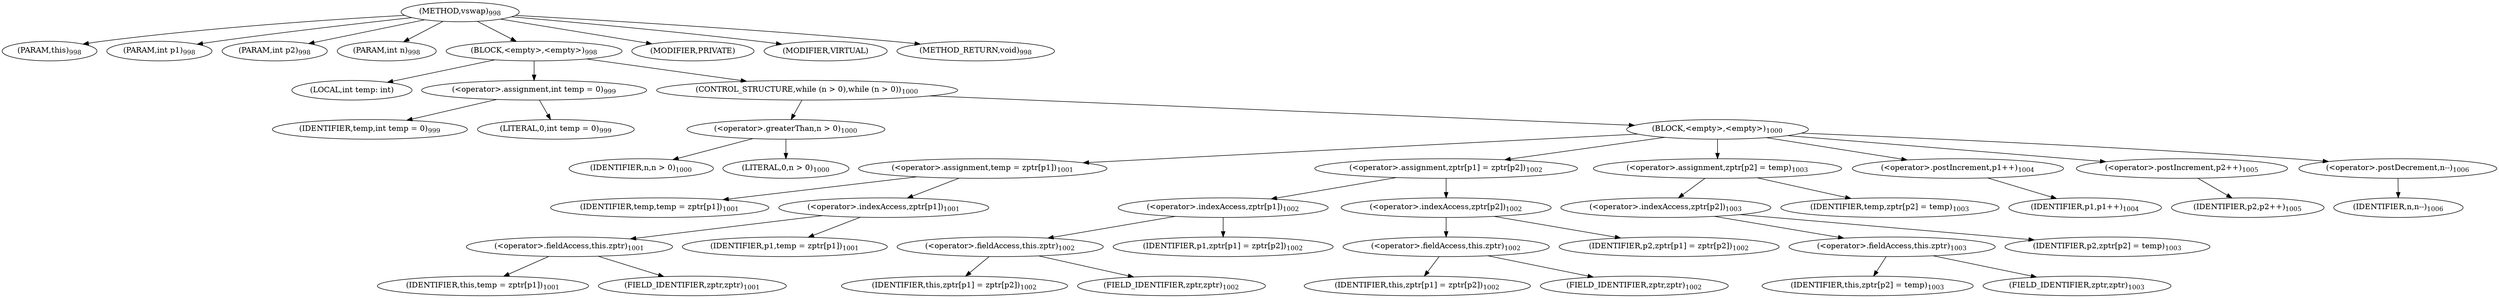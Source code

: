 digraph "vswap" {  
"3260" [label = <(METHOD,vswap)<SUB>998</SUB>> ]
"3261" [label = <(PARAM,this)<SUB>998</SUB>> ]
"3262" [label = <(PARAM,int p1)<SUB>998</SUB>> ]
"3263" [label = <(PARAM,int p2)<SUB>998</SUB>> ]
"3264" [label = <(PARAM,int n)<SUB>998</SUB>> ]
"3265" [label = <(BLOCK,&lt;empty&gt;,&lt;empty&gt;)<SUB>998</SUB>> ]
"3266" [label = <(LOCAL,int temp: int)> ]
"3267" [label = <(&lt;operator&gt;.assignment,int temp = 0)<SUB>999</SUB>> ]
"3268" [label = <(IDENTIFIER,temp,int temp = 0)<SUB>999</SUB>> ]
"3269" [label = <(LITERAL,0,int temp = 0)<SUB>999</SUB>> ]
"3270" [label = <(CONTROL_STRUCTURE,while (n &gt; 0),while (n &gt; 0))<SUB>1000</SUB>> ]
"3271" [label = <(&lt;operator&gt;.greaterThan,n &gt; 0)<SUB>1000</SUB>> ]
"3272" [label = <(IDENTIFIER,n,n &gt; 0)<SUB>1000</SUB>> ]
"3273" [label = <(LITERAL,0,n &gt; 0)<SUB>1000</SUB>> ]
"3274" [label = <(BLOCK,&lt;empty&gt;,&lt;empty&gt;)<SUB>1000</SUB>> ]
"3275" [label = <(&lt;operator&gt;.assignment,temp = zptr[p1])<SUB>1001</SUB>> ]
"3276" [label = <(IDENTIFIER,temp,temp = zptr[p1])<SUB>1001</SUB>> ]
"3277" [label = <(&lt;operator&gt;.indexAccess,zptr[p1])<SUB>1001</SUB>> ]
"3278" [label = <(&lt;operator&gt;.fieldAccess,this.zptr)<SUB>1001</SUB>> ]
"3279" [label = <(IDENTIFIER,this,temp = zptr[p1])<SUB>1001</SUB>> ]
"3280" [label = <(FIELD_IDENTIFIER,zptr,zptr)<SUB>1001</SUB>> ]
"3281" [label = <(IDENTIFIER,p1,temp = zptr[p1])<SUB>1001</SUB>> ]
"3282" [label = <(&lt;operator&gt;.assignment,zptr[p1] = zptr[p2])<SUB>1002</SUB>> ]
"3283" [label = <(&lt;operator&gt;.indexAccess,zptr[p1])<SUB>1002</SUB>> ]
"3284" [label = <(&lt;operator&gt;.fieldAccess,this.zptr)<SUB>1002</SUB>> ]
"3285" [label = <(IDENTIFIER,this,zptr[p1] = zptr[p2])<SUB>1002</SUB>> ]
"3286" [label = <(FIELD_IDENTIFIER,zptr,zptr)<SUB>1002</SUB>> ]
"3287" [label = <(IDENTIFIER,p1,zptr[p1] = zptr[p2])<SUB>1002</SUB>> ]
"3288" [label = <(&lt;operator&gt;.indexAccess,zptr[p2])<SUB>1002</SUB>> ]
"3289" [label = <(&lt;operator&gt;.fieldAccess,this.zptr)<SUB>1002</SUB>> ]
"3290" [label = <(IDENTIFIER,this,zptr[p1] = zptr[p2])<SUB>1002</SUB>> ]
"3291" [label = <(FIELD_IDENTIFIER,zptr,zptr)<SUB>1002</SUB>> ]
"3292" [label = <(IDENTIFIER,p2,zptr[p1] = zptr[p2])<SUB>1002</SUB>> ]
"3293" [label = <(&lt;operator&gt;.assignment,zptr[p2] = temp)<SUB>1003</SUB>> ]
"3294" [label = <(&lt;operator&gt;.indexAccess,zptr[p2])<SUB>1003</SUB>> ]
"3295" [label = <(&lt;operator&gt;.fieldAccess,this.zptr)<SUB>1003</SUB>> ]
"3296" [label = <(IDENTIFIER,this,zptr[p2] = temp)<SUB>1003</SUB>> ]
"3297" [label = <(FIELD_IDENTIFIER,zptr,zptr)<SUB>1003</SUB>> ]
"3298" [label = <(IDENTIFIER,p2,zptr[p2] = temp)<SUB>1003</SUB>> ]
"3299" [label = <(IDENTIFIER,temp,zptr[p2] = temp)<SUB>1003</SUB>> ]
"3300" [label = <(&lt;operator&gt;.postIncrement,p1++)<SUB>1004</SUB>> ]
"3301" [label = <(IDENTIFIER,p1,p1++)<SUB>1004</SUB>> ]
"3302" [label = <(&lt;operator&gt;.postIncrement,p2++)<SUB>1005</SUB>> ]
"3303" [label = <(IDENTIFIER,p2,p2++)<SUB>1005</SUB>> ]
"3304" [label = <(&lt;operator&gt;.postDecrement,n--)<SUB>1006</SUB>> ]
"3305" [label = <(IDENTIFIER,n,n--)<SUB>1006</SUB>> ]
"3306" [label = <(MODIFIER,PRIVATE)> ]
"3307" [label = <(MODIFIER,VIRTUAL)> ]
"3308" [label = <(METHOD_RETURN,void)<SUB>998</SUB>> ]
  "3260" -> "3261" 
  "3260" -> "3262" 
  "3260" -> "3263" 
  "3260" -> "3264" 
  "3260" -> "3265" 
  "3260" -> "3306" 
  "3260" -> "3307" 
  "3260" -> "3308" 
  "3265" -> "3266" 
  "3265" -> "3267" 
  "3265" -> "3270" 
  "3267" -> "3268" 
  "3267" -> "3269" 
  "3270" -> "3271" 
  "3270" -> "3274" 
  "3271" -> "3272" 
  "3271" -> "3273" 
  "3274" -> "3275" 
  "3274" -> "3282" 
  "3274" -> "3293" 
  "3274" -> "3300" 
  "3274" -> "3302" 
  "3274" -> "3304" 
  "3275" -> "3276" 
  "3275" -> "3277" 
  "3277" -> "3278" 
  "3277" -> "3281" 
  "3278" -> "3279" 
  "3278" -> "3280" 
  "3282" -> "3283" 
  "3282" -> "3288" 
  "3283" -> "3284" 
  "3283" -> "3287" 
  "3284" -> "3285" 
  "3284" -> "3286" 
  "3288" -> "3289" 
  "3288" -> "3292" 
  "3289" -> "3290" 
  "3289" -> "3291" 
  "3293" -> "3294" 
  "3293" -> "3299" 
  "3294" -> "3295" 
  "3294" -> "3298" 
  "3295" -> "3296" 
  "3295" -> "3297" 
  "3300" -> "3301" 
  "3302" -> "3303" 
  "3304" -> "3305" 
}
